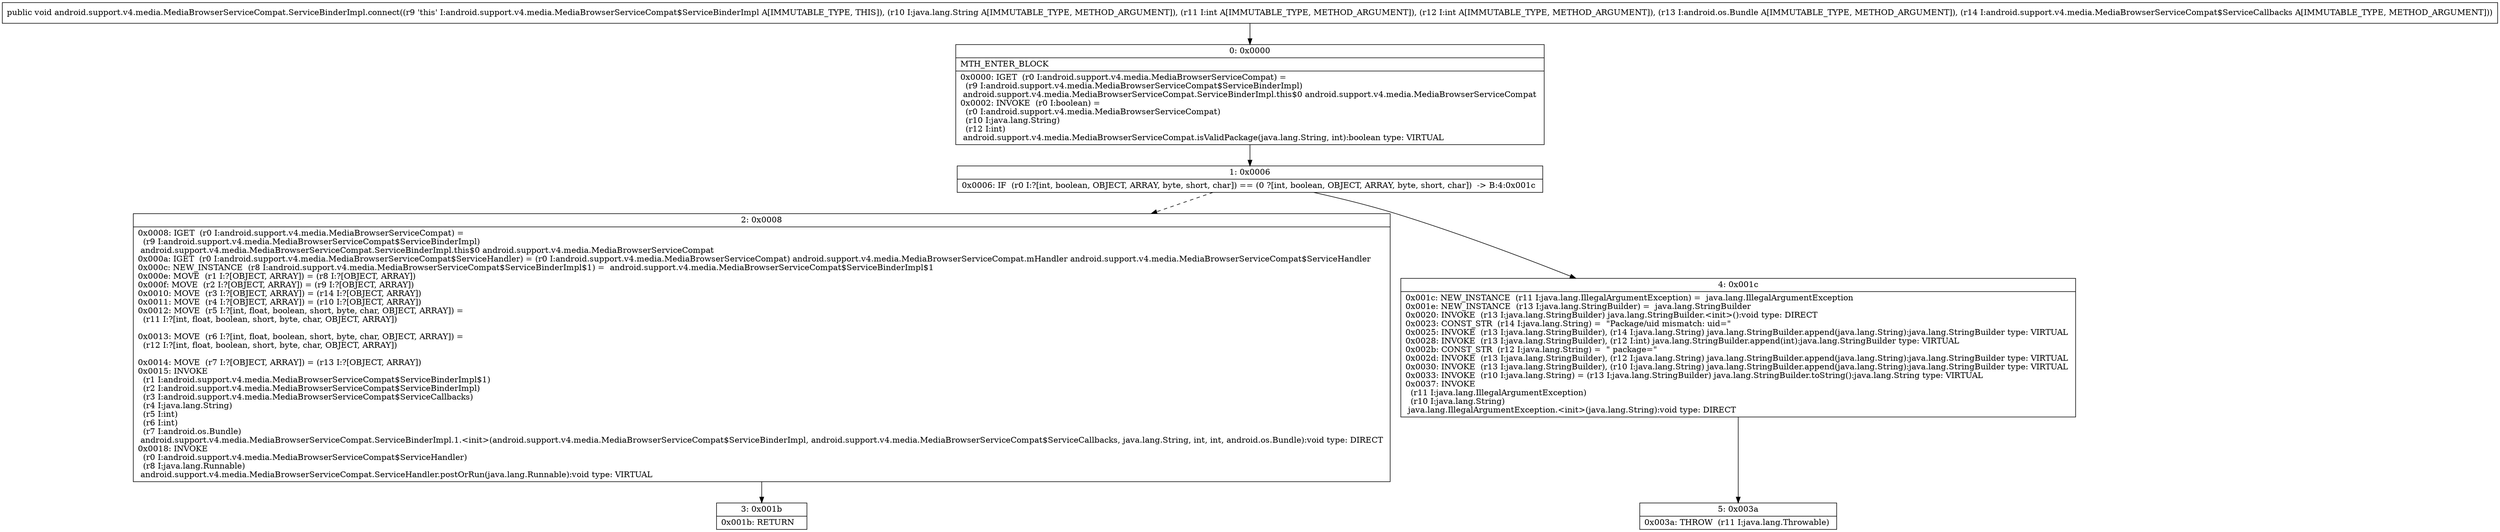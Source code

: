 digraph "CFG forandroid.support.v4.media.MediaBrowserServiceCompat.ServiceBinderImpl.connect(Ljava\/lang\/String;IILandroid\/os\/Bundle;Landroid\/support\/v4\/media\/MediaBrowserServiceCompat$ServiceCallbacks;)V" {
Node_0 [shape=record,label="{0\:\ 0x0000|MTH_ENTER_BLOCK\l|0x0000: IGET  (r0 I:android.support.v4.media.MediaBrowserServiceCompat) = \l  (r9 I:android.support.v4.media.MediaBrowserServiceCompat$ServiceBinderImpl)\l android.support.v4.media.MediaBrowserServiceCompat.ServiceBinderImpl.this$0 android.support.v4.media.MediaBrowserServiceCompat \l0x0002: INVOKE  (r0 I:boolean) = \l  (r0 I:android.support.v4.media.MediaBrowserServiceCompat)\l  (r10 I:java.lang.String)\l  (r12 I:int)\l android.support.v4.media.MediaBrowserServiceCompat.isValidPackage(java.lang.String, int):boolean type: VIRTUAL \l}"];
Node_1 [shape=record,label="{1\:\ 0x0006|0x0006: IF  (r0 I:?[int, boolean, OBJECT, ARRAY, byte, short, char]) == (0 ?[int, boolean, OBJECT, ARRAY, byte, short, char])  \-\> B:4:0x001c \l}"];
Node_2 [shape=record,label="{2\:\ 0x0008|0x0008: IGET  (r0 I:android.support.v4.media.MediaBrowserServiceCompat) = \l  (r9 I:android.support.v4.media.MediaBrowserServiceCompat$ServiceBinderImpl)\l android.support.v4.media.MediaBrowserServiceCompat.ServiceBinderImpl.this$0 android.support.v4.media.MediaBrowserServiceCompat \l0x000a: IGET  (r0 I:android.support.v4.media.MediaBrowserServiceCompat$ServiceHandler) = (r0 I:android.support.v4.media.MediaBrowserServiceCompat) android.support.v4.media.MediaBrowserServiceCompat.mHandler android.support.v4.media.MediaBrowserServiceCompat$ServiceHandler \l0x000c: NEW_INSTANCE  (r8 I:android.support.v4.media.MediaBrowserServiceCompat$ServiceBinderImpl$1) =  android.support.v4.media.MediaBrowserServiceCompat$ServiceBinderImpl$1 \l0x000e: MOVE  (r1 I:?[OBJECT, ARRAY]) = (r8 I:?[OBJECT, ARRAY]) \l0x000f: MOVE  (r2 I:?[OBJECT, ARRAY]) = (r9 I:?[OBJECT, ARRAY]) \l0x0010: MOVE  (r3 I:?[OBJECT, ARRAY]) = (r14 I:?[OBJECT, ARRAY]) \l0x0011: MOVE  (r4 I:?[OBJECT, ARRAY]) = (r10 I:?[OBJECT, ARRAY]) \l0x0012: MOVE  (r5 I:?[int, float, boolean, short, byte, char, OBJECT, ARRAY]) = \l  (r11 I:?[int, float, boolean, short, byte, char, OBJECT, ARRAY])\l \l0x0013: MOVE  (r6 I:?[int, float, boolean, short, byte, char, OBJECT, ARRAY]) = \l  (r12 I:?[int, float, boolean, short, byte, char, OBJECT, ARRAY])\l \l0x0014: MOVE  (r7 I:?[OBJECT, ARRAY]) = (r13 I:?[OBJECT, ARRAY]) \l0x0015: INVOKE  \l  (r1 I:android.support.v4.media.MediaBrowserServiceCompat$ServiceBinderImpl$1)\l  (r2 I:android.support.v4.media.MediaBrowserServiceCompat$ServiceBinderImpl)\l  (r3 I:android.support.v4.media.MediaBrowserServiceCompat$ServiceCallbacks)\l  (r4 I:java.lang.String)\l  (r5 I:int)\l  (r6 I:int)\l  (r7 I:android.os.Bundle)\l android.support.v4.media.MediaBrowserServiceCompat.ServiceBinderImpl.1.\<init\>(android.support.v4.media.MediaBrowserServiceCompat$ServiceBinderImpl, android.support.v4.media.MediaBrowserServiceCompat$ServiceCallbacks, java.lang.String, int, int, android.os.Bundle):void type: DIRECT \l0x0018: INVOKE  \l  (r0 I:android.support.v4.media.MediaBrowserServiceCompat$ServiceHandler)\l  (r8 I:java.lang.Runnable)\l android.support.v4.media.MediaBrowserServiceCompat.ServiceHandler.postOrRun(java.lang.Runnable):void type: VIRTUAL \l}"];
Node_3 [shape=record,label="{3\:\ 0x001b|0x001b: RETURN   \l}"];
Node_4 [shape=record,label="{4\:\ 0x001c|0x001c: NEW_INSTANCE  (r11 I:java.lang.IllegalArgumentException) =  java.lang.IllegalArgumentException \l0x001e: NEW_INSTANCE  (r13 I:java.lang.StringBuilder) =  java.lang.StringBuilder \l0x0020: INVOKE  (r13 I:java.lang.StringBuilder) java.lang.StringBuilder.\<init\>():void type: DIRECT \l0x0023: CONST_STR  (r14 I:java.lang.String) =  \"Package\/uid mismatch: uid=\" \l0x0025: INVOKE  (r13 I:java.lang.StringBuilder), (r14 I:java.lang.String) java.lang.StringBuilder.append(java.lang.String):java.lang.StringBuilder type: VIRTUAL \l0x0028: INVOKE  (r13 I:java.lang.StringBuilder), (r12 I:int) java.lang.StringBuilder.append(int):java.lang.StringBuilder type: VIRTUAL \l0x002b: CONST_STR  (r12 I:java.lang.String) =  \" package=\" \l0x002d: INVOKE  (r13 I:java.lang.StringBuilder), (r12 I:java.lang.String) java.lang.StringBuilder.append(java.lang.String):java.lang.StringBuilder type: VIRTUAL \l0x0030: INVOKE  (r13 I:java.lang.StringBuilder), (r10 I:java.lang.String) java.lang.StringBuilder.append(java.lang.String):java.lang.StringBuilder type: VIRTUAL \l0x0033: INVOKE  (r10 I:java.lang.String) = (r13 I:java.lang.StringBuilder) java.lang.StringBuilder.toString():java.lang.String type: VIRTUAL \l0x0037: INVOKE  \l  (r11 I:java.lang.IllegalArgumentException)\l  (r10 I:java.lang.String)\l java.lang.IllegalArgumentException.\<init\>(java.lang.String):void type: DIRECT \l}"];
Node_5 [shape=record,label="{5\:\ 0x003a|0x003a: THROW  (r11 I:java.lang.Throwable) \l}"];
MethodNode[shape=record,label="{public void android.support.v4.media.MediaBrowserServiceCompat.ServiceBinderImpl.connect((r9 'this' I:android.support.v4.media.MediaBrowserServiceCompat$ServiceBinderImpl A[IMMUTABLE_TYPE, THIS]), (r10 I:java.lang.String A[IMMUTABLE_TYPE, METHOD_ARGUMENT]), (r11 I:int A[IMMUTABLE_TYPE, METHOD_ARGUMENT]), (r12 I:int A[IMMUTABLE_TYPE, METHOD_ARGUMENT]), (r13 I:android.os.Bundle A[IMMUTABLE_TYPE, METHOD_ARGUMENT]), (r14 I:android.support.v4.media.MediaBrowserServiceCompat$ServiceCallbacks A[IMMUTABLE_TYPE, METHOD_ARGUMENT])) }"];
MethodNode -> Node_0;
Node_0 -> Node_1;
Node_1 -> Node_2[style=dashed];
Node_1 -> Node_4;
Node_2 -> Node_3;
Node_4 -> Node_5;
}

